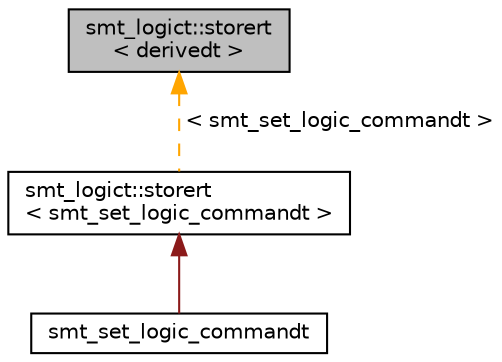 digraph "smt_logict::storert&lt; derivedt &gt;"
{
 // LATEX_PDF_SIZE
  bgcolor="transparent";
  edge [fontname="Helvetica",fontsize="10",labelfontname="Helvetica",labelfontsize="10"];
  node [fontname="Helvetica",fontsize="10",shape=record];
  Node1 [label="smt_logict::storert\l\< derivedt \>",height=0.2,width=0.4,color="black", fillcolor="grey75", style="filled", fontcolor="black",tooltip="Class for adding the ability to up and down cast smt_logict to and from irept."];
  Node1 -> Node2 [dir="back",color="orange",fontsize="10",style="dashed",label=" \< smt_set_logic_commandt \>" ,fontname="Helvetica"];
  Node2 [label="smt_logict::storert\l\< smt_set_logic_commandt \>",height=0.2,width=0.4,color="black",URL="$classsmt__logict_1_1storert.html",tooltip=" "];
  Node2 -> Node3 [dir="back",color="firebrick4",fontsize="10",style="solid",fontname="Helvetica"];
  Node3 [label="smt_set_logic_commandt",height=0.2,width=0.4,color="black",URL="$classsmt__set__logic__commandt.html",tooltip=" "];
}
